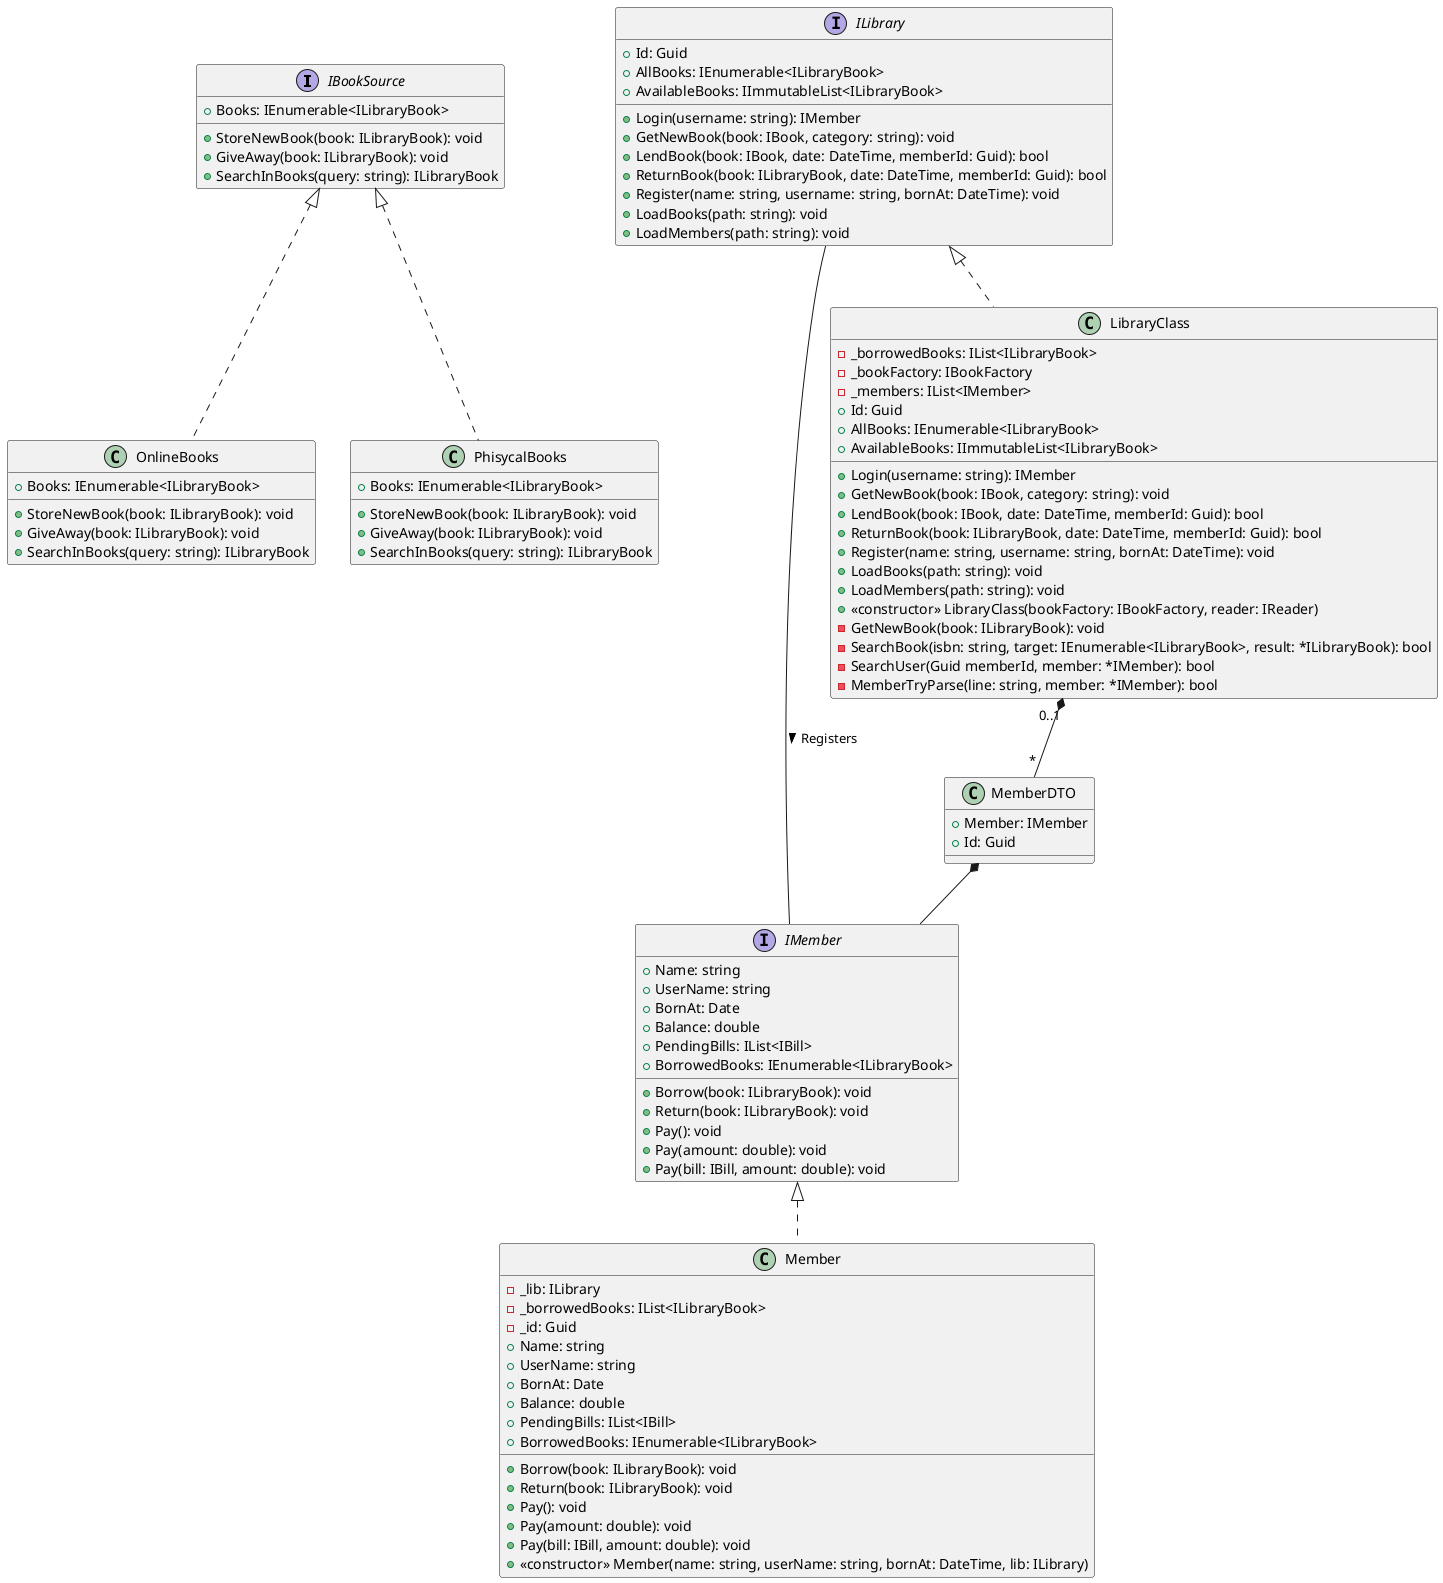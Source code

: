 @startuml Library (id=LIBRARY) 

interface IBookSource {
	+ Books: IEnumerable<ILibraryBook>
	+ StoreNewBook(book: ILibraryBook): void
	+ GiveAway(book: ILibraryBook): void
	+ SearchInBooks(query: string): ILibraryBook
}

class OnlineBooks implements IBookSource{
	+ Books: IEnumerable<ILibraryBook>
	+ StoreNewBook(book: ILibraryBook): void
	+ GiveAway(book: ILibraryBook): void
	+ SearchInBooks(query: string): ILibraryBook
}

class PhisycalBooks implements IBookSource{
	+ Books: IEnumerable<ILibraryBook>
	+ StoreNewBook(book: ILibraryBook): void
	+ GiveAway(book: ILibraryBook): void
	+ SearchInBooks(query: string): ILibraryBook
}

!startsub Rec
interface ILibrary{
	+ Id: Guid
	+ AllBooks: IEnumerable<ILibraryBook>
    + AvailableBooks: IImmutableList<ILibraryBook>
    + Login(username: string): IMember
	+ GetNewBook(book: IBook, category: string): void
	+ LendBook(book: IBook, date: DateTime, memberId: Guid): bool
	+ ReturnBook(book: ILibraryBook, date: DateTime, memberId: Guid): bool
	+ Register(name: string, username: string, bornAt: DateTime): void
	+ LoadBooks(path: string): void
    + LoadMembers(path: string): void
}

interface IMember{
	+ Name: string
	+ UserName: string
	+ BornAt: Date
	+ Balance: double
	+ PendingBills: IList<IBill>
	+ BorrowedBooks: IEnumerable<ILibraryBook>
	+ Borrow(book: ILibraryBook): void
	+ Return(book: ILibraryBook): void
	+ Pay(): void
	+ Pay(amount: double): void
	+ Pay(bill: IBill, amount: double): void
}

class LibraryClass{
	- _borrowedBooks: IList<ILibraryBook>
	- _bookFactory: IBookFactory
	- _members: IList<IMember>
	+ Id: Guid
	+ AllBooks: IEnumerable<ILibraryBook>
    + AvailableBooks: IImmutableList<ILibraryBook>
    + Login(username: string): IMember
	+ GetNewBook(book: IBook, category: string): void
	+ LendBook(book: IBook, date: DateTime, memberId: Guid): bool
	+ ReturnBook(book: ILibraryBook, date: DateTime, memberId: Guid): bool
	+ Register(name: string, username: string, bornAt: DateTime): void
	+ LoadBooks(path: string): void
    + LoadMembers(path: string): void
	+ <<constructor>> LibraryClass(bookFactory: IBookFactory, reader: IReader)
	- GetNewBook(book: ILibraryBook): void
	- SearchBook(isbn: string, target: IEnumerable<ILibraryBook>, result: *ILibraryBook): bool
	- SearchUser(Guid memberId, member: *IMember): bool
	- MemberTryParse(line: string, member: *IMember): bool

}

class Member{
	- _lib: ILibrary
	- _borrowedBooks: IList<ILibraryBook>
	- _id: Guid
	+ Name: string
	+ UserName: string
	+ BornAt: Date
	+ Balance: double
	+ PendingBills: IList<IBill>
	+ BorrowedBooks: IEnumerable<ILibraryBook>
	+ Borrow(book: ILibraryBook): void
	+ Return(book: ILibraryBook): void
	+ Pay(): void
	+ Pay(amount: double): void
	+ Pay(bill: IBill, amount: double): void
	+ <<constructor>> Member(name: string, userName: string, bornAt: DateTime, lib: ILibrary)
}

class MemberDTO {
	+ Member: IMember
	+ Id: Guid
}

ILibrary <|.. LibraryClass
ILibrary -- IMember : Registers >
LibraryClass "0..1" *-- "*" MemberDTO
IMember <|.. Member
MemberDTO *-- IMember

!endsub

@enduml